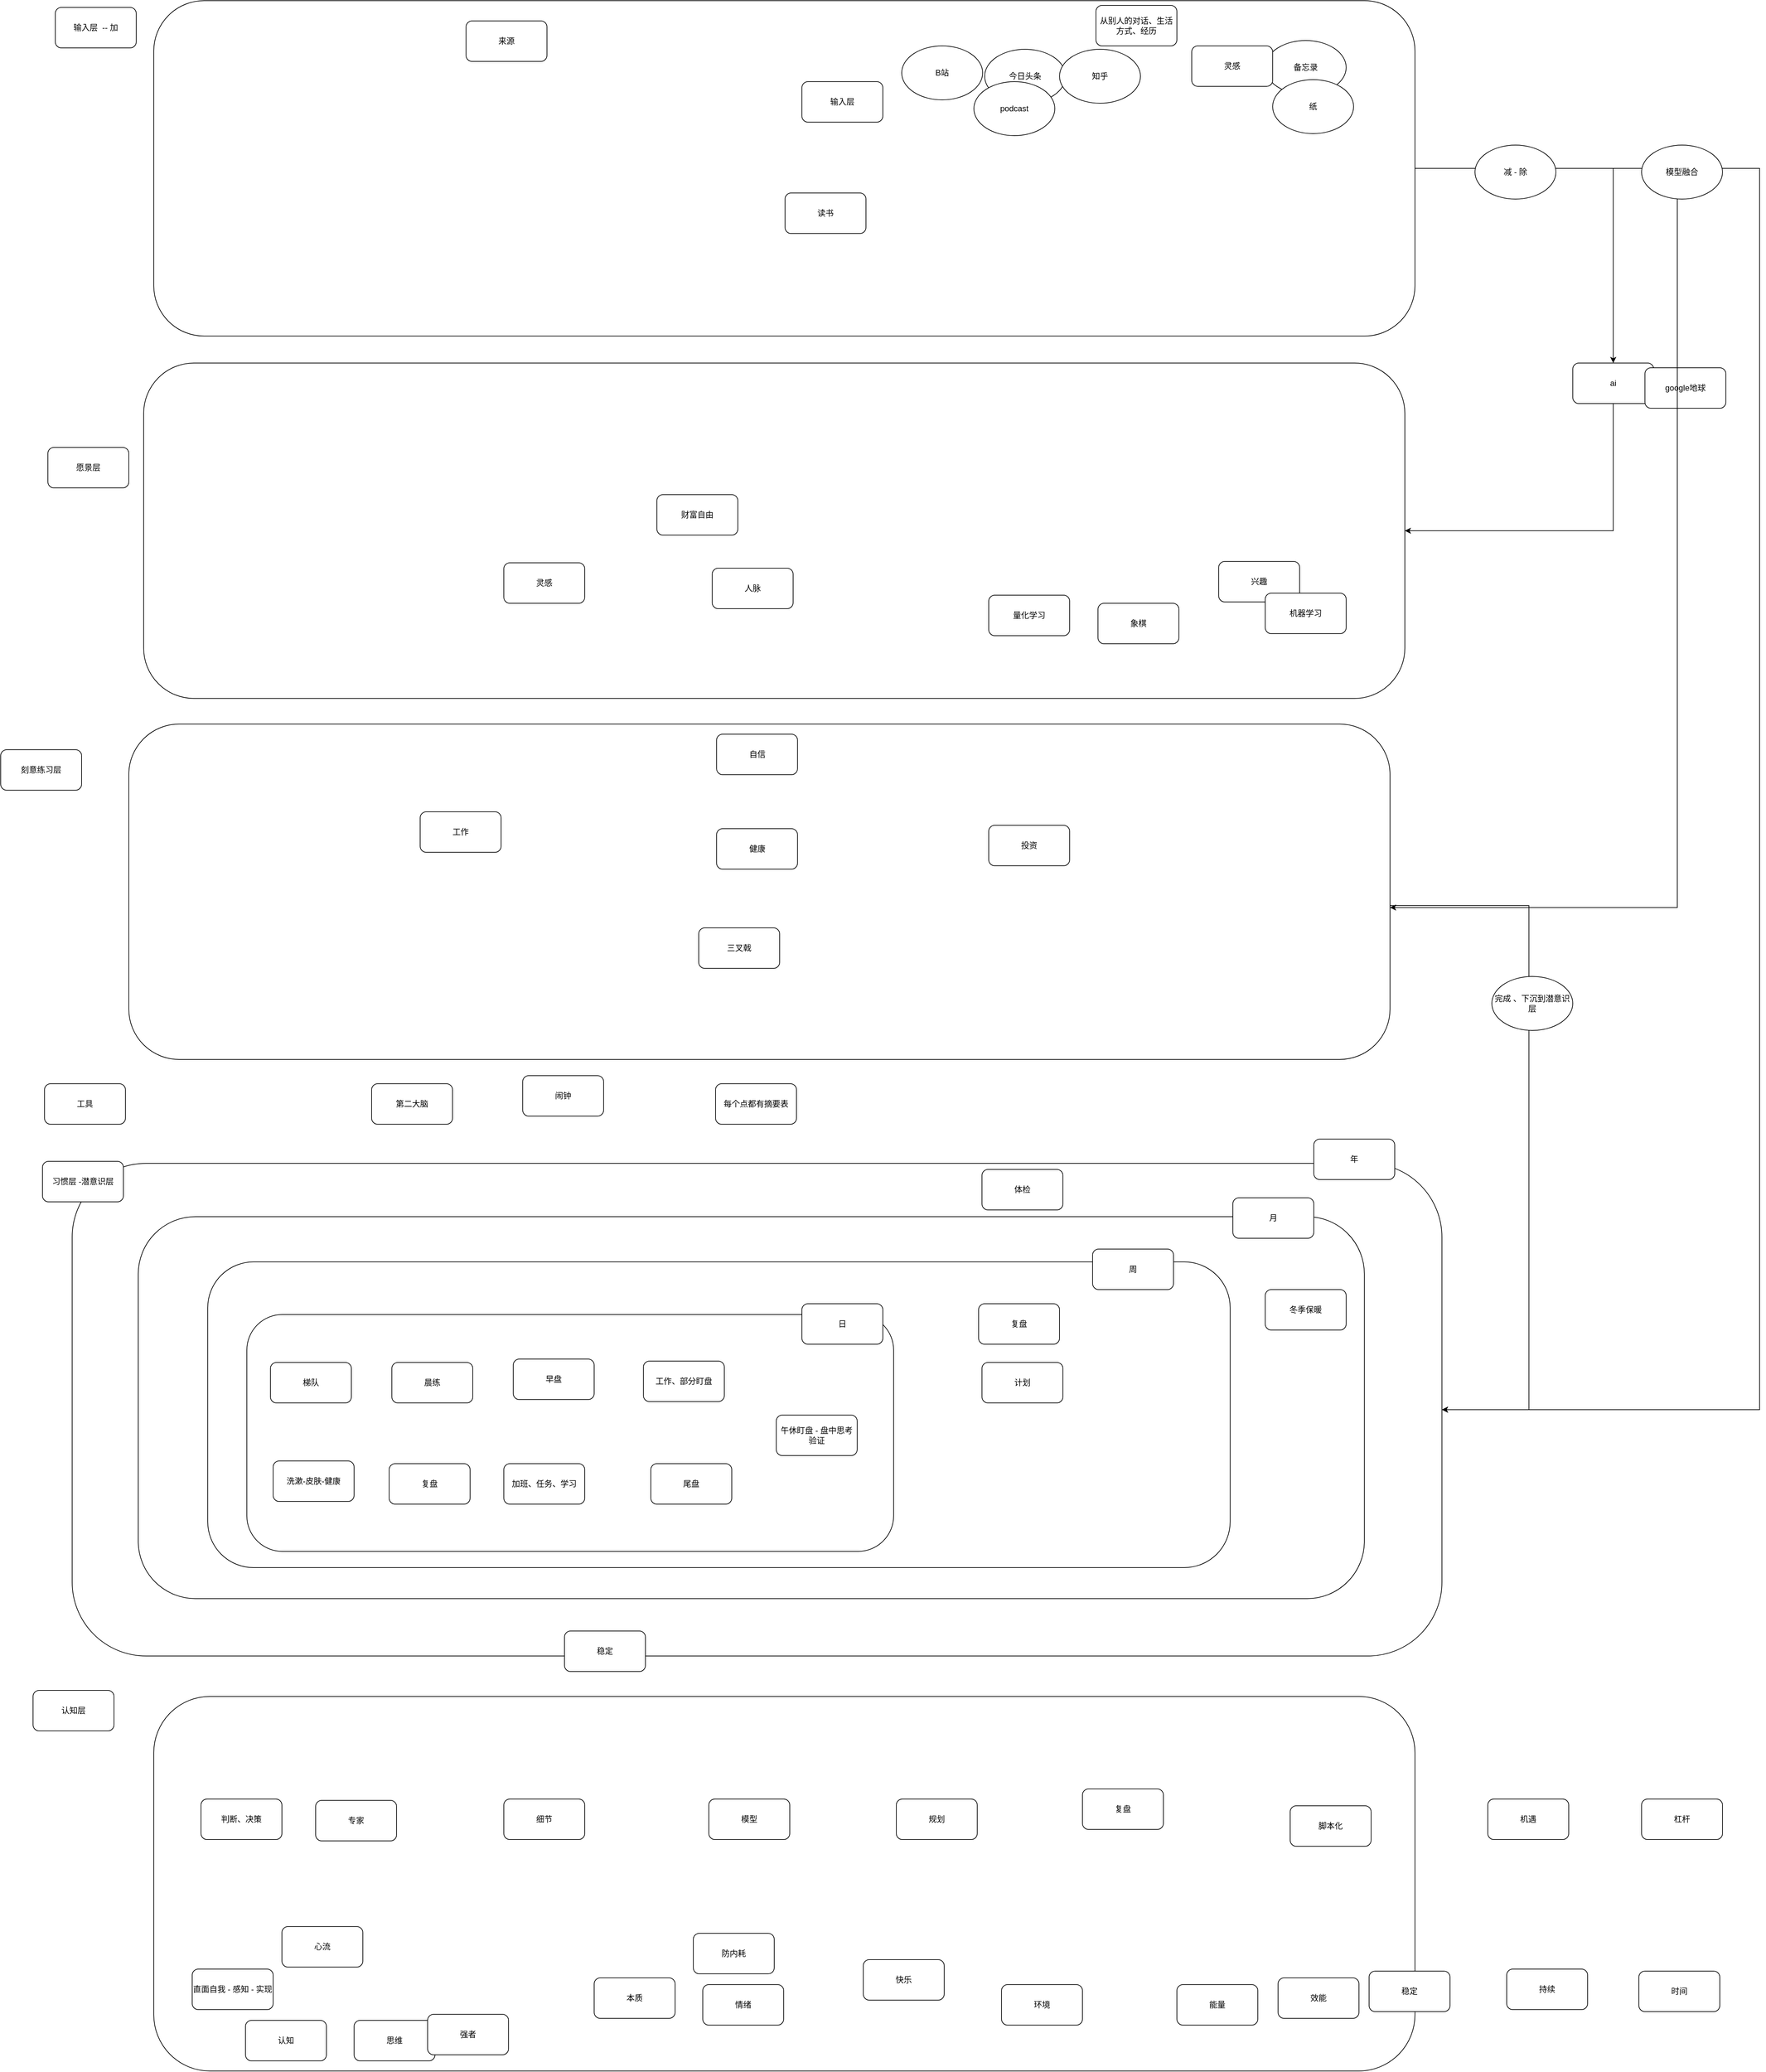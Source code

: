 <mxfile version="21.1.0" type="github">
  <diagram name="第 1 页" id="GRDvZaboTSoRFHHBoFmb">
    <mxGraphModel dx="3217" dy="1337" grid="0" gridSize="10" guides="1" tooltips="1" connect="1" arrows="1" fold="1" page="1" pageScale="1" pageWidth="827" pageHeight="1169" math="0" shadow="0">
      <root>
        <mxCell id="0" />
        <mxCell id="1" parent="0" />
        <mxCell id="XuNIK-hLuB95dvQplZHj-77" style="edgeStyle=orthogonalEdgeStyle;rounded=0;orthogonalLoop=1;jettySize=auto;html=1;exitX=1;exitY=0.5;exitDx=0;exitDy=0;entryX=1;entryY=0.5;entryDx=0;entryDy=0;" edge="1" parent="1" source="XuNIK-hLuB95dvQplZHj-49" target="XuNIK-hLuB95dvQplZHj-17">
          <mxGeometry relative="1" as="geometry">
            <mxPoint x="2160" y="2313" as="targetPoint" />
            <Array as="points">
              <mxPoint x="2233" y="1016" />
              <mxPoint x="2233" y="2855" />
            </Array>
          </mxGeometry>
        </mxCell>
        <mxCell id="XuNIK-hLuB95dvQplZHj-49" value="" style="rounded=1;whiteSpace=wrap;html=1;" vertex="1" parent="1">
          <mxGeometry x="-148" y="767" width="1870" height="497" as="geometry" />
        </mxCell>
        <mxCell id="XuNIK-hLuB95dvQplZHj-17" value="" style="rounded=1;whiteSpace=wrap;html=1;" vertex="1" parent="1">
          <mxGeometry x="-269" y="2490" width="2031" height="730" as="geometry" />
        </mxCell>
        <mxCell id="XuNIK-hLuB95dvQplZHj-15" value="" style="rounded=1;whiteSpace=wrap;html=1;" vertex="1" parent="1">
          <mxGeometry x="-171" y="2569" width="1818" height="566" as="geometry" />
        </mxCell>
        <mxCell id="XuNIK-hLuB95dvQplZHj-13" value="" style="rounded=1;whiteSpace=wrap;html=1;" vertex="1" parent="1">
          <mxGeometry x="-68" y="2636" width="1516" height="453" as="geometry" />
        </mxCell>
        <mxCell id="XuNIK-hLuB95dvQplZHj-11" value="" style="rounded=1;whiteSpace=wrap;html=1;" vertex="1" parent="1">
          <mxGeometry x="-10" y="2714" width="959" height="351" as="geometry" />
        </mxCell>
        <mxCell id="baQ6zyngYYexwskYTPrT-2" value="备忘录" style="ellipse;whiteSpace=wrap;html=1;" parent="1" vertex="1">
          <mxGeometry x="1500" y="826" width="120" height="80" as="geometry" />
        </mxCell>
        <mxCell id="baQ6zyngYYexwskYTPrT-3" value="B站" style="ellipse;whiteSpace=wrap;html=1;" parent="1" vertex="1">
          <mxGeometry x="961" y="834" width="120" height="80" as="geometry" />
        </mxCell>
        <mxCell id="baQ6zyngYYexwskYTPrT-4" value="今日头条" style="ellipse;whiteSpace=wrap;html=1;" parent="1" vertex="1">
          <mxGeometry x="1084" y="839" width="120" height="80" as="geometry" />
        </mxCell>
        <mxCell id="baQ6zyngYYexwskYTPrT-5" value="知乎" style="ellipse;whiteSpace=wrap;html=1;" parent="1" vertex="1">
          <mxGeometry x="1195" y="839" width="120" height="80" as="geometry" />
        </mxCell>
        <mxCell id="XuNIK-hLuB95dvQplZHj-2" value="午休盯盘 - 盘中思考验证" style="rounded=1;whiteSpace=wrap;html=1;" vertex="1" parent="1">
          <mxGeometry x="775" y="2863" width="120" height="60" as="geometry" />
        </mxCell>
        <mxCell id="XuNIK-hLuB95dvQplZHj-3" value="梯队" style="rounded=1;whiteSpace=wrap;html=1;" vertex="1" parent="1">
          <mxGeometry x="25" y="2785" width="120" height="60" as="geometry" />
        </mxCell>
        <mxCell id="XuNIK-hLuB95dvQplZHj-4" value="晨练" style="rounded=1;whiteSpace=wrap;html=1;" vertex="1" parent="1">
          <mxGeometry x="205" y="2785" width="120" height="60" as="geometry" />
        </mxCell>
        <mxCell id="XuNIK-hLuB95dvQplZHj-5" value="早盘" style="rounded=1;whiteSpace=wrap;html=1;" vertex="1" parent="1">
          <mxGeometry x="385" y="2780" width="120" height="60" as="geometry" />
        </mxCell>
        <mxCell id="XuNIK-hLuB95dvQplZHj-6" value="工作、部分盯盘" style="rounded=1;whiteSpace=wrap;html=1;" vertex="1" parent="1">
          <mxGeometry x="578" y="2783" width="120" height="60" as="geometry" />
        </mxCell>
        <mxCell id="XuNIK-hLuB95dvQplZHj-7" value="加班、任务、学习" style="rounded=1;whiteSpace=wrap;html=1;" vertex="1" parent="1">
          <mxGeometry x="371" y="2935" width="120" height="60" as="geometry" />
        </mxCell>
        <mxCell id="XuNIK-hLuB95dvQplZHj-8" value="尾盘" style="rounded=1;whiteSpace=wrap;html=1;" vertex="1" parent="1">
          <mxGeometry x="589" y="2935" width="120" height="60" as="geometry" />
        </mxCell>
        <mxCell id="XuNIK-hLuB95dvQplZHj-9" value="复盘" style="rounded=1;whiteSpace=wrap;html=1;" vertex="1" parent="1">
          <mxGeometry x="201" y="2935" width="120" height="60" as="geometry" />
        </mxCell>
        <mxCell id="XuNIK-hLuB95dvQplZHj-10" value="洗漱-皮肤-健康" style="rounded=1;whiteSpace=wrap;html=1;" vertex="1" parent="1">
          <mxGeometry x="29" y="2931" width="120" height="60" as="geometry" />
        </mxCell>
        <mxCell id="XuNIK-hLuB95dvQplZHj-12" value="复盘" style="rounded=1;whiteSpace=wrap;html=1;" vertex="1" parent="1">
          <mxGeometry x="1075" y="2698" width="120" height="60" as="geometry" />
        </mxCell>
        <mxCell id="XuNIK-hLuB95dvQplZHj-14" value="周" style="rounded=1;whiteSpace=wrap;html=1;" vertex="1" parent="1">
          <mxGeometry x="1244" y="2617" width="120" height="60" as="geometry" />
        </mxCell>
        <mxCell id="XuNIK-hLuB95dvQplZHj-16" value="月" style="rounded=1;whiteSpace=wrap;html=1;" vertex="1" parent="1">
          <mxGeometry x="1452" y="2541" width="120" height="60" as="geometry" />
        </mxCell>
        <mxCell id="XuNIK-hLuB95dvQplZHj-18" value="年" style="rounded=1;whiteSpace=wrap;html=1;" vertex="1" parent="1">
          <mxGeometry x="1572" y="2454" width="120" height="60" as="geometry" />
        </mxCell>
        <mxCell id="XuNIK-hLuB95dvQplZHj-19" value="日" style="rounded=1;whiteSpace=wrap;html=1;" vertex="1" parent="1">
          <mxGeometry x="813" y="2698" width="120" height="60" as="geometry" />
        </mxCell>
        <mxCell id="XuNIK-hLuB95dvQplZHj-20" value="体检" style="rounded=1;whiteSpace=wrap;html=1;" vertex="1" parent="1">
          <mxGeometry x="1080" y="2499" width="120" height="60" as="geometry" />
        </mxCell>
        <mxCell id="XuNIK-hLuB95dvQplZHj-21" value="冬季保暖" style="rounded=1;whiteSpace=wrap;html=1;" vertex="1" parent="1">
          <mxGeometry x="1500" y="2677" width="120" height="60" as="geometry" />
        </mxCell>
        <mxCell id="XuNIK-hLuB95dvQplZHj-23" value="计划" style="rounded=1;whiteSpace=wrap;html=1;" vertex="1" parent="1">
          <mxGeometry x="1080" y="2785" width="120" height="60" as="geometry" />
        </mxCell>
        <mxCell id="XuNIK-hLuB95dvQplZHj-24" value="认知层" style="rounded=1;whiteSpace=wrap;html=1;" vertex="1" parent="1">
          <mxGeometry x="-327" y="3271" width="120" height="60" as="geometry" />
        </mxCell>
        <mxCell id="XuNIK-hLuB95dvQplZHj-25" value="习惯层 -潜意识层" style="rounded=1;whiteSpace=wrap;html=1;" vertex="1" parent="1">
          <mxGeometry x="-313" y="2487" width="120" height="60" as="geometry" />
        </mxCell>
        <mxCell id="XuNIK-hLuB95dvQplZHj-26" value="刻意练习层" style="rounded=1;whiteSpace=wrap;html=1;" vertex="1" parent="1">
          <mxGeometry x="-375" y="1877" width="120" height="60" as="geometry" />
        </mxCell>
        <mxCell id="XuNIK-hLuB95dvQplZHj-27" value="工具" style="rounded=1;whiteSpace=wrap;html=1;" vertex="1" parent="1">
          <mxGeometry x="-310" y="2372" width="120" height="60" as="geometry" />
        </mxCell>
        <mxCell id="XuNIK-hLuB95dvQplZHj-28" value="第二大脑" style="rounded=1;whiteSpace=wrap;html=1;" vertex="1" parent="1">
          <mxGeometry x="175" y="2372" width="120" height="60" as="geometry" />
        </mxCell>
        <mxCell id="XuNIK-hLuB95dvQplZHj-54" style="edgeStyle=orthogonalEdgeStyle;rounded=0;orthogonalLoop=1;jettySize=auto;html=1;exitX=0.5;exitY=1;exitDx=0;exitDy=0;entryX=1;entryY=0.5;entryDx=0;entryDy=0;" edge="1" parent="1" source="XuNIK-hLuB95dvQplZHj-29" target="XuNIK-hLuB95dvQplZHj-37">
          <mxGeometry relative="1" as="geometry" />
        </mxCell>
        <mxCell id="XuNIK-hLuB95dvQplZHj-29" value="ai" style="rounded=1;whiteSpace=wrap;html=1;" vertex="1" parent="1">
          <mxGeometry x="1956" y="1304" width="120" height="60" as="geometry" />
        </mxCell>
        <mxCell id="XuNIK-hLuB95dvQplZHj-30" value="google地球" style="rounded=1;whiteSpace=wrap;html=1;" vertex="1" parent="1">
          <mxGeometry x="2063" y="1311" width="120" height="60" as="geometry" />
        </mxCell>
        <mxCell id="XuNIK-hLuB95dvQplZHj-33" style="edgeStyle=orthogonalEdgeStyle;rounded=0;orthogonalLoop=1;jettySize=auto;html=1;exitX=1;exitY=0.5;exitDx=0;exitDy=0;entryX=1;entryY=0.5;entryDx=0;entryDy=0;" edge="1" parent="1" source="XuNIK-hLuB95dvQplZHj-31" target="XuNIK-hLuB95dvQplZHj-17">
          <mxGeometry relative="1" as="geometry">
            <mxPoint x="1777.667" y="2909.333" as="targetPoint" />
            <Array as="points">
              <mxPoint x="1891" y="2108" />
              <mxPoint x="1891" y="2855" />
            </Array>
          </mxGeometry>
        </mxCell>
        <mxCell id="XuNIK-hLuB95dvQplZHj-31" value="" style="rounded=1;whiteSpace=wrap;html=1;" vertex="1" parent="1">
          <mxGeometry x="-185" y="1839" width="1870" height="497" as="geometry" />
        </mxCell>
        <mxCell id="XuNIK-hLuB95dvQplZHj-32" value="三叉戟" style="rounded=1;whiteSpace=wrap;html=1;" vertex="1" parent="1">
          <mxGeometry x="660" y="2141" width="120" height="60" as="geometry" />
        </mxCell>
        <mxCell id="XuNIK-hLuB95dvQplZHj-35" value="完成 、下沉到潜意识层" style="ellipse;whiteSpace=wrap;html=1;" vertex="1" parent="1">
          <mxGeometry x="1836" y="2213" width="120" height="80" as="geometry" />
        </mxCell>
        <mxCell id="XuNIK-hLuB95dvQplZHj-36" value="愿景层" style="rounded=1;whiteSpace=wrap;html=1;" vertex="1" parent="1">
          <mxGeometry x="-305" y="1429" width="120" height="60" as="geometry" />
        </mxCell>
        <mxCell id="XuNIK-hLuB95dvQplZHj-37" value="" style="rounded=1;whiteSpace=wrap;html=1;" vertex="1" parent="1">
          <mxGeometry x="-163" y="1304" width="1870" height="497" as="geometry" />
        </mxCell>
        <mxCell id="XuNIK-hLuB95dvQplZHj-38" value="财富自由" style="rounded=1;whiteSpace=wrap;html=1;" vertex="1" parent="1">
          <mxGeometry x="598" y="1499" width="120" height="60" as="geometry" />
        </mxCell>
        <mxCell id="XuNIK-hLuB95dvQplZHj-39" value="" style="rounded=1;whiteSpace=wrap;html=1;" vertex="1" parent="1">
          <mxGeometry x="-148" y="3280" width="1870" height="555" as="geometry" />
        </mxCell>
        <mxCell id="XuNIK-hLuB95dvQplZHj-40" value="认知" style="rounded=1;whiteSpace=wrap;html=1;" vertex="1" parent="1">
          <mxGeometry x="-12" y="3760" width="120" height="60" as="geometry" />
        </mxCell>
        <mxCell id="XuNIK-hLuB95dvQplZHj-41" value="思维" style="rounded=1;whiteSpace=wrap;html=1;" vertex="1" parent="1">
          <mxGeometry x="149" y="3760" width="120" height="60" as="geometry" />
        </mxCell>
        <mxCell id="XuNIK-hLuB95dvQplZHj-42" value="情绪" style="rounded=1;whiteSpace=wrap;html=1;" vertex="1" parent="1">
          <mxGeometry x="666" y="3707" width="120" height="60" as="geometry" />
        </mxCell>
        <mxCell id="XuNIK-hLuB95dvQplZHj-43" value="环境" style="rounded=1;whiteSpace=wrap;html=1;" vertex="1" parent="1">
          <mxGeometry x="1109" y="3707" width="120" height="60" as="geometry" />
        </mxCell>
        <mxCell id="XuNIK-hLuB95dvQplZHj-46" value="灵感" style="rounded=1;whiteSpace=wrap;html=1;" vertex="1" parent="1">
          <mxGeometry x="371" y="1600" width="120" height="60" as="geometry" />
        </mxCell>
        <mxCell id="XuNIK-hLuB95dvQplZHj-47" value="兴趣" style="rounded=1;whiteSpace=wrap;html=1;" vertex="1" parent="1">
          <mxGeometry x="1431" y="1598" width="120" height="60" as="geometry" />
        </mxCell>
        <mxCell id="XuNIK-hLuB95dvQplZHj-48" value="输入层&amp;nbsp; -- 加" style="rounded=1;whiteSpace=wrap;html=1;" vertex="1" parent="1">
          <mxGeometry x="-294" y="777" width="120" height="60" as="geometry" />
        </mxCell>
        <mxCell id="XuNIK-hLuB95dvQplZHj-53" style="edgeStyle=orthogonalEdgeStyle;rounded=0;orthogonalLoop=1;jettySize=auto;html=1;exitX=1;exitY=0.5;exitDx=0;exitDy=0;" edge="1" parent="1" source="XuNIK-hLuB95dvQplZHj-49" target="XuNIK-hLuB95dvQplZHj-29">
          <mxGeometry relative="1" as="geometry" />
        </mxCell>
        <mxCell id="XuNIK-hLuB95dvQplZHj-55" style="edgeStyle=orthogonalEdgeStyle;rounded=0;orthogonalLoop=1;jettySize=auto;html=1;exitX=1;exitY=0.5;exitDx=0;exitDy=0;entryX=1;entryY=0.547;entryDx=0;entryDy=0;entryPerimeter=0;" edge="1" parent="1" source="XuNIK-hLuB95dvQplZHj-49" target="XuNIK-hLuB95dvQplZHj-31">
          <mxGeometry relative="1" as="geometry">
            <Array as="points">
              <mxPoint x="2111" y="1016" />
              <mxPoint x="2111" y="2111" />
            </Array>
          </mxGeometry>
        </mxCell>
        <mxCell id="XuNIK-hLuB95dvQplZHj-50" value="来源" style="rounded=1;whiteSpace=wrap;html=1;" vertex="1" parent="1">
          <mxGeometry x="315" y="797" width="120" height="60" as="geometry" />
        </mxCell>
        <mxCell id="XuNIK-hLuB95dvQplZHj-51" value="输入层" style="rounded=1;whiteSpace=wrap;html=1;" vertex="1" parent="1">
          <mxGeometry x="813" y="887" width="120" height="60" as="geometry" />
        </mxCell>
        <mxCell id="XuNIK-hLuB95dvQplZHj-52" value="闹钟" style="rounded=1;whiteSpace=wrap;html=1;" vertex="1" parent="1">
          <mxGeometry x="399" y="2360" width="120" height="60" as="geometry" />
        </mxCell>
        <mxCell id="XuNIK-hLuB95dvQplZHj-56" value="专家" style="rounded=1;whiteSpace=wrap;html=1;" vertex="1" parent="1">
          <mxGeometry x="92" y="3434" width="120" height="60" as="geometry" />
        </mxCell>
        <mxCell id="XuNIK-hLuB95dvQplZHj-57" value="细节" style="rounded=1;whiteSpace=wrap;html=1;" vertex="1" parent="1">
          <mxGeometry x="371" y="3432" width="120" height="60" as="geometry" />
        </mxCell>
        <mxCell id="XuNIK-hLuB95dvQplZHj-58" value="模型" style="rounded=1;whiteSpace=wrap;html=1;" vertex="1" parent="1">
          <mxGeometry x="675" y="3432" width="120" height="60" as="geometry" />
        </mxCell>
        <mxCell id="XuNIK-hLuB95dvQplZHj-59" value="规划" style="rounded=1;whiteSpace=wrap;html=1;" vertex="1" parent="1">
          <mxGeometry x="953" y="3432" width="120" height="60" as="geometry" />
        </mxCell>
        <mxCell id="XuNIK-hLuB95dvQplZHj-60" value="复盘" style="rounded=1;whiteSpace=wrap;html=1;" vertex="1" parent="1">
          <mxGeometry x="1229" y="3417" width="120" height="60" as="geometry" />
        </mxCell>
        <mxCell id="XuNIK-hLuB95dvQplZHj-61" value="脚本化" style="rounded=1;whiteSpace=wrap;html=1;" vertex="1" parent="1">
          <mxGeometry x="1537" y="3442" width="120" height="60" as="geometry" />
        </mxCell>
        <mxCell id="XuNIK-hLuB95dvQplZHj-62" value="能量" style="rounded=1;whiteSpace=wrap;html=1;" vertex="1" parent="1">
          <mxGeometry x="1369" y="3707" width="120" height="60" as="geometry" />
        </mxCell>
        <mxCell id="XuNIK-hLuB95dvQplZHj-63" value="效能" style="rounded=1;whiteSpace=wrap;html=1;" vertex="1" parent="1">
          <mxGeometry x="1519" y="3697" width="120" height="60" as="geometry" />
        </mxCell>
        <mxCell id="XuNIK-hLuB95dvQplZHj-64" value="快乐" style="rounded=1;whiteSpace=wrap;html=1;" vertex="1" parent="1">
          <mxGeometry x="904" y="3670" width="120" height="60" as="geometry" />
        </mxCell>
        <mxCell id="XuNIK-hLuB95dvQplZHj-65" value="机遇" style="rounded=1;whiteSpace=wrap;html=1;" vertex="1" parent="1">
          <mxGeometry x="1830" y="3432" width="120" height="60" as="geometry" />
        </mxCell>
        <mxCell id="XuNIK-hLuB95dvQplZHj-66" value="杠杆" style="rounded=1;whiteSpace=wrap;html=1;" vertex="1" parent="1">
          <mxGeometry x="2058" y="3432" width="120" height="60" as="geometry" />
        </mxCell>
        <mxCell id="XuNIK-hLuB95dvQplZHj-67" value="直面自我 - 感知 - 实现" style="rounded=1;whiteSpace=wrap;html=1;" vertex="1" parent="1">
          <mxGeometry x="-91" y="3684" width="120" height="60" as="geometry" />
        </mxCell>
        <mxCell id="XuNIK-hLuB95dvQplZHj-68" value="判断、决策" style="rounded=1;whiteSpace=wrap;html=1;" vertex="1" parent="1">
          <mxGeometry x="-78" y="3432" width="120" height="60" as="geometry" />
        </mxCell>
        <mxCell id="XuNIK-hLuB95dvQplZHj-69" value="工作" style="rounded=1;whiteSpace=wrap;html=1;" vertex="1" parent="1">
          <mxGeometry x="247" y="1969" width="120" height="60" as="geometry" />
        </mxCell>
        <mxCell id="XuNIK-hLuB95dvQplZHj-70" value="健康" style="rounded=1;whiteSpace=wrap;html=1;" vertex="1" parent="1">
          <mxGeometry x="686.5" y="1994" width="120" height="60" as="geometry" />
        </mxCell>
        <mxCell id="XuNIK-hLuB95dvQplZHj-71" value="投资" style="rounded=1;whiteSpace=wrap;html=1;" vertex="1" parent="1">
          <mxGeometry x="1090" y="1989" width="120" height="60" as="geometry" />
        </mxCell>
        <mxCell id="XuNIK-hLuB95dvQplZHj-72" value="人脉" style="rounded=1;whiteSpace=wrap;html=1;" vertex="1" parent="1">
          <mxGeometry x="680" y="1608" width="120" height="60" as="geometry" />
        </mxCell>
        <mxCell id="XuNIK-hLuB95dvQplZHj-73" value="灵感" style="rounded=1;whiteSpace=wrap;html=1;" vertex="1" parent="1">
          <mxGeometry x="1391" y="834" width="120" height="60" as="geometry" />
        </mxCell>
        <mxCell id="XuNIK-hLuB95dvQplZHj-74" value="读书" style="rounded=1;whiteSpace=wrap;html=1;" vertex="1" parent="1">
          <mxGeometry x="788" y="1052" width="120" height="60" as="geometry" />
        </mxCell>
        <mxCell id="XuNIK-hLuB95dvQplZHj-75" value="从别人的对话、生活方式、经历" style="rounded=1;whiteSpace=wrap;html=1;" vertex="1" parent="1">
          <mxGeometry x="1249" y="774" width="120" height="60" as="geometry" />
        </mxCell>
        <mxCell id="XuNIK-hLuB95dvQplZHj-78" value="减 - 除" style="ellipse;whiteSpace=wrap;html=1;" vertex="1" parent="1">
          <mxGeometry x="1811" y="981" width="120" height="80" as="geometry" />
        </mxCell>
        <mxCell id="XuNIK-hLuB95dvQplZHj-80" value="模型融合" style="ellipse;whiteSpace=wrap;html=1;" vertex="1" parent="1">
          <mxGeometry x="2058" y="981" width="120" height="80" as="geometry" />
        </mxCell>
        <mxCell id="XuNIK-hLuB95dvQplZHj-81" value="每个点都有摘要表" style="rounded=1;whiteSpace=wrap;html=1;" vertex="1" parent="1">
          <mxGeometry x="685" y="2372" width="120" height="60" as="geometry" />
        </mxCell>
        <mxCell id="XuNIK-hLuB95dvQplZHj-82" value="稳定" style="rounded=1;whiteSpace=wrap;html=1;" vertex="1" parent="1">
          <mxGeometry x="1654" y="3687" width="120" height="60" as="geometry" />
        </mxCell>
        <mxCell id="XuNIK-hLuB95dvQplZHj-83" value="持续" style="rounded=1;whiteSpace=wrap;html=1;" vertex="1" parent="1">
          <mxGeometry x="1858" y="3684" width="120" height="60" as="geometry" />
        </mxCell>
        <mxCell id="XuNIK-hLuB95dvQplZHj-84" value="时间" style="rounded=1;whiteSpace=wrap;html=1;" vertex="1" parent="1">
          <mxGeometry x="2054" y="3687" width="120" height="60" as="geometry" />
        </mxCell>
        <mxCell id="XuNIK-hLuB95dvQplZHj-85" value="本质" style="rounded=1;whiteSpace=wrap;html=1;" vertex="1" parent="1">
          <mxGeometry x="505" y="3697" width="120" height="60" as="geometry" />
        </mxCell>
        <mxCell id="XuNIK-hLuB95dvQplZHj-86" value="心流" style="rounded=1;whiteSpace=wrap;html=1;" vertex="1" parent="1">
          <mxGeometry x="42" y="3621" width="120" height="60" as="geometry" />
        </mxCell>
        <mxCell id="XuNIK-hLuB95dvQplZHj-87" value="稳定" style="rounded=1;whiteSpace=wrap;html=1;" vertex="1" parent="1">
          <mxGeometry x="461" y="3183" width="120" height="60" as="geometry" />
        </mxCell>
        <mxCell id="XuNIK-hLuB95dvQplZHj-88" value="防内耗" style="rounded=1;whiteSpace=wrap;html=1;" vertex="1" parent="1">
          <mxGeometry x="652" y="3631" width="120" height="60" as="geometry" />
        </mxCell>
        <mxCell id="XuNIK-hLuB95dvQplZHj-89" value="强者" style="rounded=1;whiteSpace=wrap;html=1;" vertex="1" parent="1">
          <mxGeometry x="258" y="3751" width="120" height="60" as="geometry" />
        </mxCell>
        <mxCell id="XuNIK-hLuB95dvQplZHj-91" value="纸" style="ellipse;whiteSpace=wrap;html=1;" vertex="1" parent="1">
          <mxGeometry x="1511" y="884" width="120" height="80" as="geometry" />
        </mxCell>
        <mxCell id="XuNIK-hLuB95dvQplZHj-93" value="量化学习" style="rounded=1;whiteSpace=wrap;html=1;" vertex="1" parent="1">
          <mxGeometry x="1090" y="1648" width="120" height="60" as="geometry" />
        </mxCell>
        <mxCell id="XuNIK-hLuB95dvQplZHj-94" value="机器学习" style="rounded=1;whiteSpace=wrap;html=1;" vertex="1" parent="1">
          <mxGeometry x="1500" y="1645" width="120" height="60" as="geometry" />
        </mxCell>
        <mxCell id="XuNIK-hLuB95dvQplZHj-95" value="自信" style="rounded=1;whiteSpace=wrap;html=1;" vertex="1" parent="1">
          <mxGeometry x="686.5" y="1854" width="120" height="60" as="geometry" />
        </mxCell>
        <mxCell id="XuNIK-hLuB95dvQplZHj-96" value="podcast" style="ellipse;whiteSpace=wrap;html=1;" vertex="1" parent="1">
          <mxGeometry x="1068" y="887" width="120" height="80" as="geometry" />
        </mxCell>
        <mxCell id="XuNIK-hLuB95dvQplZHj-97" value="象棋" style="rounded=1;whiteSpace=wrap;html=1;" vertex="1" parent="1">
          <mxGeometry x="1252" y="1660" width="120" height="60" as="geometry" />
        </mxCell>
      </root>
    </mxGraphModel>
  </diagram>
</mxfile>

